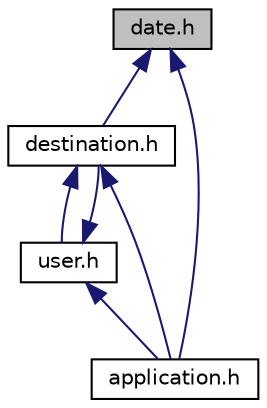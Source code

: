 digraph "date.h"
{
  edge [fontname="Helvetica",fontsize="10",labelfontname="Helvetica",labelfontsize="10"];
  node [fontname="Helvetica",fontsize="10",shape=record];
  Node2 [label="date.h",height=0.2,width=0.4,color="black", fillcolor="grey75", style="filled", fontcolor="black"];
  Node2 -> Node3 [dir="back",color="midnightblue",fontsize="10",style="solid"];
  Node3 [label="destination.h",height=0.2,width=0.4,color="black", fillcolor="white", style="filled",URL="$destination_8h_source.html"];
  Node3 -> Node4 [dir="back",color="midnightblue",fontsize="10",style="solid"];
  Node4 [label="user.h",height=0.2,width=0.4,color="black", fillcolor="white", style="filled",URL="$user_8h_source.html"];
  Node4 -> Node5 [dir="back",color="midnightblue",fontsize="10",style="solid"];
  Node5 [label="application.h",height=0.2,width=0.4,color="black", fillcolor="white", style="filled",URL="$application_8h.html"];
  Node4 -> Node3 [dir="back",color="midnightblue",fontsize="10",style="solid"];
  Node3 -> Node5 [dir="back",color="midnightblue",fontsize="10",style="solid"];
  Node2 -> Node5 [dir="back",color="midnightblue",fontsize="10",style="solid"];
}
